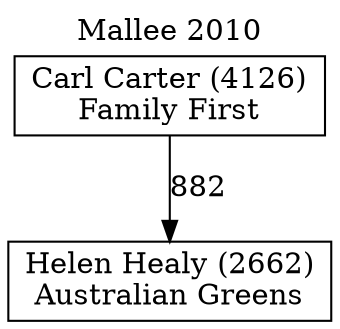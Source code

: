 // House preference flow
digraph "Helen Healy (2662)_Mallee_2010" {
	graph [label="Mallee 2010" labelloc=t mclimit=10]
	node [shape=box]
	"Carl Carter (4126)" [label="Carl Carter (4126)
Family First"]
	"Helen Healy (2662)" [label="Helen Healy (2662)
Australian Greens"]
	"Carl Carter (4126)" -> "Helen Healy (2662)" [label=882]
}
